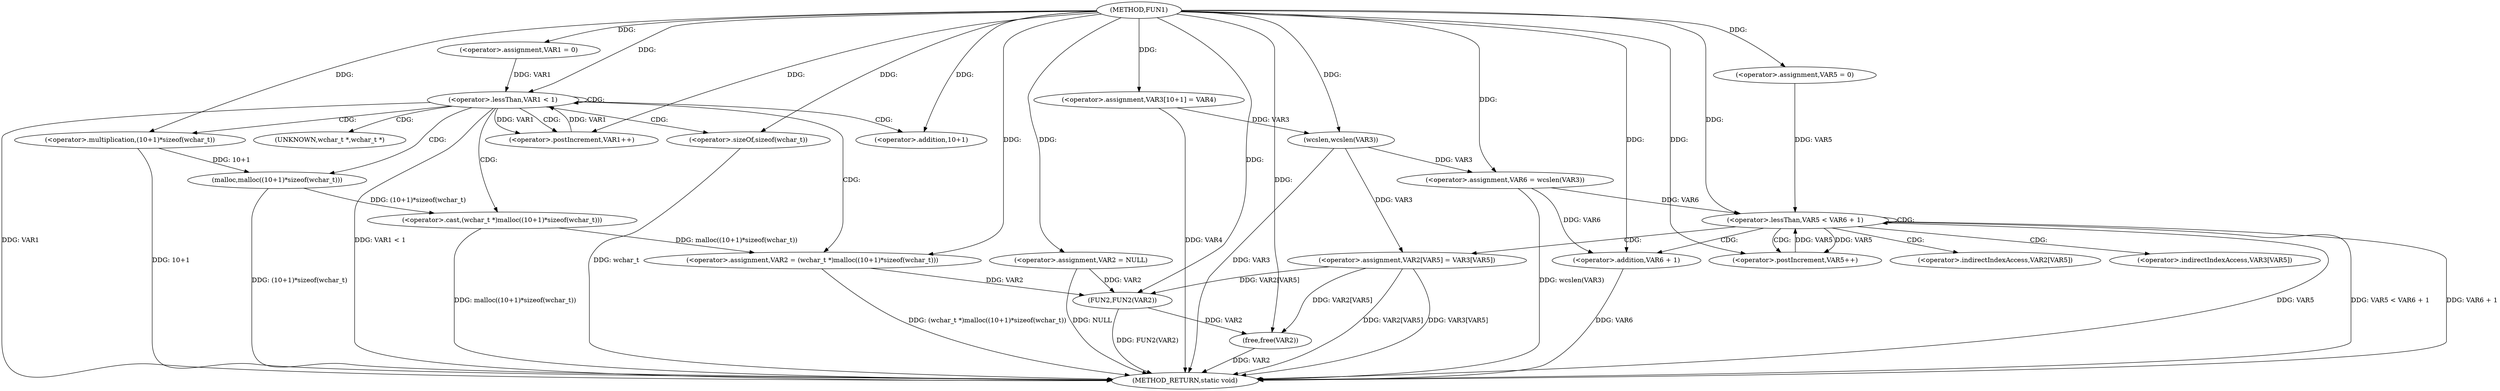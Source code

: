 digraph FUN1 {  
"1000100" [label = "(METHOD,FUN1)" ]
"1000162" [label = "(METHOD_RETURN,static void)" ]
"1000104" [label = "(<operator>.assignment,VAR2 = NULL)" ]
"1000108" [label = "(<operator>.assignment,VAR1 = 0)" ]
"1000111" [label = "(<operator>.lessThan,VAR1 < 1)" ]
"1000114" [label = "(<operator>.postIncrement,VAR1++)" ]
"1000117" [label = "(<operator>.assignment,VAR2 = (wchar_t *)malloc((10+1)*sizeof(wchar_t)))" ]
"1000119" [label = "(<operator>.cast,(wchar_t *)malloc((10+1)*sizeof(wchar_t)))" ]
"1000121" [label = "(malloc,malloc((10+1)*sizeof(wchar_t)))" ]
"1000122" [label = "(<operator>.multiplication,(10+1)*sizeof(wchar_t))" ]
"1000123" [label = "(<operator>.addition,10+1)" ]
"1000126" [label = "(<operator>.sizeOf,sizeof(wchar_t))" ]
"1000130" [label = "(<operator>.assignment,VAR3[10+1] = VAR4)" ]
"1000135" [label = "(<operator>.assignment,VAR6 = wcslen(VAR3))" ]
"1000137" [label = "(wcslen,wcslen(VAR3))" ]
"1000140" [label = "(<operator>.assignment,VAR5 = 0)" ]
"1000143" [label = "(<operator>.lessThan,VAR5 < VAR6 + 1)" ]
"1000145" [label = "(<operator>.addition,VAR6 + 1)" ]
"1000148" [label = "(<operator>.postIncrement,VAR5++)" ]
"1000151" [label = "(<operator>.assignment,VAR2[VAR5] = VAR3[VAR5])" ]
"1000158" [label = "(FUN2,FUN2(VAR2))" ]
"1000160" [label = "(free,free(VAR2))" ]
"1000120" [label = "(UNKNOWN,wchar_t *,wchar_t *)" ]
"1000152" [label = "(<operator>.indirectIndexAccess,VAR2[VAR5])" ]
"1000155" [label = "(<operator>.indirectIndexAccess,VAR3[VAR5])" ]
  "1000119" -> "1000162"  [ label = "DDG: malloc((10+1)*sizeof(wchar_t))"] 
  "1000126" -> "1000162"  [ label = "DDG: wchar_t"] 
  "1000111" -> "1000162"  [ label = "DDG: VAR1"] 
  "1000137" -> "1000162"  [ label = "DDG: VAR3"] 
  "1000117" -> "1000162"  [ label = "DDG: (wchar_t *)malloc((10+1)*sizeof(wchar_t))"] 
  "1000145" -> "1000162"  [ label = "DDG: VAR6"] 
  "1000122" -> "1000162"  [ label = "DDG: 10+1"] 
  "1000130" -> "1000162"  [ label = "DDG: VAR4"] 
  "1000151" -> "1000162"  [ label = "DDG: VAR2[VAR5]"] 
  "1000151" -> "1000162"  [ label = "DDG: VAR3[VAR5]"] 
  "1000158" -> "1000162"  [ label = "DDG: FUN2(VAR2)"] 
  "1000143" -> "1000162"  [ label = "DDG: VAR5"] 
  "1000143" -> "1000162"  [ label = "DDG: VAR5 < VAR6 + 1"] 
  "1000121" -> "1000162"  [ label = "DDG: (10+1)*sizeof(wchar_t)"] 
  "1000143" -> "1000162"  [ label = "DDG: VAR6 + 1"] 
  "1000111" -> "1000162"  [ label = "DDG: VAR1 < 1"] 
  "1000160" -> "1000162"  [ label = "DDG: VAR2"] 
  "1000135" -> "1000162"  [ label = "DDG: wcslen(VAR3)"] 
  "1000104" -> "1000162"  [ label = "DDG: NULL"] 
  "1000100" -> "1000104"  [ label = "DDG: "] 
  "1000100" -> "1000108"  [ label = "DDG: "] 
  "1000114" -> "1000111"  [ label = "DDG: VAR1"] 
  "1000108" -> "1000111"  [ label = "DDG: VAR1"] 
  "1000100" -> "1000111"  [ label = "DDG: "] 
  "1000111" -> "1000114"  [ label = "DDG: VAR1"] 
  "1000100" -> "1000114"  [ label = "DDG: "] 
  "1000119" -> "1000117"  [ label = "DDG: malloc((10+1)*sizeof(wchar_t))"] 
  "1000100" -> "1000117"  [ label = "DDG: "] 
  "1000121" -> "1000119"  [ label = "DDG: (10+1)*sizeof(wchar_t)"] 
  "1000122" -> "1000121"  [ label = "DDG: 10+1"] 
  "1000100" -> "1000122"  [ label = "DDG: "] 
  "1000100" -> "1000123"  [ label = "DDG: "] 
  "1000100" -> "1000126"  [ label = "DDG: "] 
  "1000100" -> "1000130"  [ label = "DDG: "] 
  "1000137" -> "1000135"  [ label = "DDG: VAR3"] 
  "1000100" -> "1000135"  [ label = "DDG: "] 
  "1000130" -> "1000137"  [ label = "DDG: VAR3"] 
  "1000100" -> "1000137"  [ label = "DDG: "] 
  "1000100" -> "1000140"  [ label = "DDG: "] 
  "1000140" -> "1000143"  [ label = "DDG: VAR5"] 
  "1000148" -> "1000143"  [ label = "DDG: VAR5"] 
  "1000100" -> "1000143"  [ label = "DDG: "] 
  "1000135" -> "1000143"  [ label = "DDG: VAR6"] 
  "1000135" -> "1000145"  [ label = "DDG: VAR6"] 
  "1000100" -> "1000145"  [ label = "DDG: "] 
  "1000143" -> "1000148"  [ label = "DDG: VAR5"] 
  "1000100" -> "1000148"  [ label = "DDG: "] 
  "1000137" -> "1000151"  [ label = "DDG: VAR3"] 
  "1000104" -> "1000158"  [ label = "DDG: VAR2"] 
  "1000151" -> "1000158"  [ label = "DDG: VAR2[VAR5]"] 
  "1000117" -> "1000158"  [ label = "DDG: VAR2"] 
  "1000100" -> "1000158"  [ label = "DDG: "] 
  "1000158" -> "1000160"  [ label = "DDG: VAR2"] 
  "1000151" -> "1000160"  [ label = "DDG: VAR2[VAR5]"] 
  "1000100" -> "1000160"  [ label = "DDG: "] 
  "1000111" -> "1000121"  [ label = "CDG: "] 
  "1000111" -> "1000120"  [ label = "CDG: "] 
  "1000111" -> "1000117"  [ label = "CDG: "] 
  "1000111" -> "1000111"  [ label = "CDG: "] 
  "1000111" -> "1000126"  [ label = "CDG: "] 
  "1000111" -> "1000123"  [ label = "CDG: "] 
  "1000111" -> "1000119"  [ label = "CDG: "] 
  "1000111" -> "1000114"  [ label = "CDG: "] 
  "1000111" -> "1000122"  [ label = "CDG: "] 
  "1000143" -> "1000143"  [ label = "CDG: "] 
  "1000143" -> "1000155"  [ label = "CDG: "] 
  "1000143" -> "1000151"  [ label = "CDG: "] 
  "1000143" -> "1000145"  [ label = "CDG: "] 
  "1000143" -> "1000152"  [ label = "CDG: "] 
  "1000143" -> "1000148"  [ label = "CDG: "] 
}
